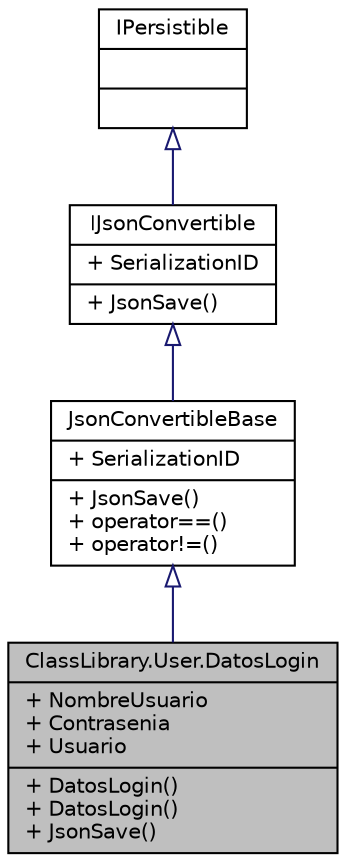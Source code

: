 digraph "ClassLibrary.User.DatosLogin"
{
 // INTERACTIVE_SVG=YES
 // LATEX_PDF_SIZE
  edge [fontname="Helvetica",fontsize="10",labelfontname="Helvetica",labelfontsize="10"];
  node [fontname="Helvetica",fontsize="10",shape=record];
  Node1 [label="{ClassLibrary.User.DatosLogin\n|+ NombreUsuario\l+ Contrasenia\l+ Usuario\l|+ DatosLogin()\l+ DatosLogin()\l+ JsonSave()\l}",height=0.2,width=0.4,color="black", fillcolor="grey75", style="filled", fontcolor="black",tooltip="Las instancias de esta clase representan los usuarios creados en el bot, almacendando la empresa o em..."];
  Node2 -> Node1 [dir="back",color="midnightblue",fontsize="10",style="solid",arrowtail="onormal",fontname="Helvetica"];
  Node2 [label="{JsonConvertibleBase\n|+ SerializationID\l|+ JsonSave()\l+ operator==()\l+ operator!=()\l}",height=0.2,width=0.4,color="black", fillcolor="white", style="filled",URL="$classImporters_1_1Json_1_1JsonConvertibleBase.html",tooltip="Clase base abstracta que redefine los operadores == y != para determinar si dos objetos son iguales e..."];
  Node3 -> Node2 [dir="back",color="midnightblue",fontsize="10",style="solid",arrowtail="onormal",fontname="Helvetica"];
  Node3 [label="{IJsonConvertible\n|+ SerializationID\l|+ JsonSave()\l}",height=0.2,width=0.4,color="black", fillcolor="white", style="filled",URL="$interfaceImporters_1_1Json_1_1IJsonConvertible.html",tooltip="Interfaz que permite a la librería de clases marcar las clases que se persisten en formato JSON...."];
  Node4 -> Node3 [dir="back",color="midnightblue",fontsize="10",style="solid",arrowtail="onormal",fontname="Helvetica"];
  Node4 [label="{IPersistible\n||}",height=0.2,width=0.4,color="black", fillcolor="white", style="filled",URL="$interfaceImporters_1_1IPersistible.html",tooltip="Identifica las clases que se espera que la base de datos persista."];
}
